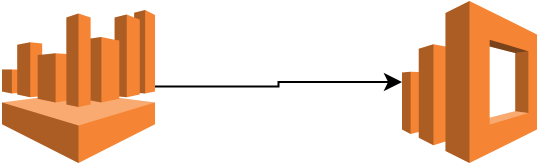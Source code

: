 <mxfile version="20.5.3" type="embed"><diagram name="Page-1" id="ZorAxVkc9tV3lhKMBp7c"><mxGraphModel dx="612" dy="557" grid="1" gridSize="10" guides="1" tooltips="1" connect="1" arrows="1" fold="1" page="1" pageScale="1" pageWidth="850" pageHeight="1100" math="1" shadow="0"><root><mxCell id="0"/><mxCell id="1" parent="0"/><mxCell id="PJyqiNK83fNmgwTpZ4mM-4" style="edgeStyle=orthogonalEdgeStyle;rounded=0;orthogonalLoop=1;jettySize=auto;html=1;entryX=0;entryY=0.5;entryDx=0;entryDy=0;entryPerimeter=0;" parent="1" source="PJyqiNK83fNmgwTpZ4mM-2" target="PJyqiNK83fNmgwTpZ4mM-3" edge="1"><mxGeometry relative="1" as="geometry"/></mxCell><mxCell id="PJyqiNK83fNmgwTpZ4mM-2" value="" style="outlineConnect=0;dashed=0;verticalLabelPosition=bottom;verticalAlign=top;align=center;html=1;shape=mxgraph.aws3.athena;fillColor=#F58534;gradientColor=none;" parent="1" vertex="1"><mxGeometry x="150" y="340" width="76.5" height="76.5" as="geometry"/></mxCell><mxCell id="PJyqiNK83fNmgwTpZ4mM-3" value="" style="outlineConnect=0;dashed=0;verticalLabelPosition=bottom;verticalAlign=top;align=center;html=1;shape=mxgraph.aws3.elasticsearch_service;fillColor=#F58534;gradientColor=none;" parent="1" vertex="1"><mxGeometry x="350" y="335.5" width="67.5" height="81" as="geometry"/></mxCell></root></mxGraphModel></diagram></mxfile>